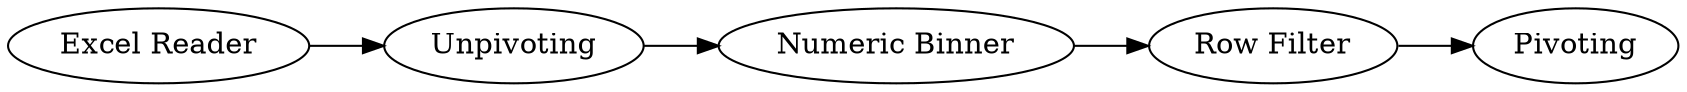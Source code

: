 digraph {
	9 -> 10
	8 -> 9
	2 -> 8
	1 -> 2
	1 [label="Excel Reader"]
	9 [label="Row Filter"]
	8 [label="Numeric Binner"]
	2 [label=Unpivoting]
	10 [label=Pivoting]
	rankdir=LR
}
